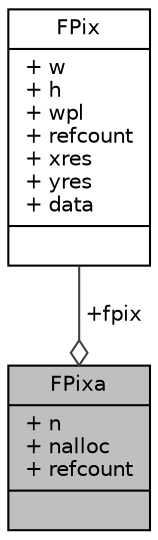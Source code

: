 digraph "FPixa"
{
 // LATEX_PDF_SIZE
  edge [fontname="Helvetica",fontsize="10",labelfontname="Helvetica",labelfontsize="10"];
  node [fontname="Helvetica",fontsize="10",shape=record];
  Node1 [label="{FPixa\n|+ n\l+ nalloc\l+ refcount\l|}",height=0.2,width=0.4,color="black", fillcolor="grey75", style="filled", fontcolor="black",tooltip=" "];
  Node2 -> Node1 [color="grey25",fontsize="10",style="solid",label=" +fpix" ,arrowhead="odiamond",fontname="Helvetica"];
  Node2 [label="{FPix\n|+ w\l+ h\l+ wpl\l+ refcount\l+ xres\l+ yres\l+ data\l|}",height=0.2,width=0.4,color="black", fillcolor="white", style="filled",URL="$struct_f_pix.html",tooltip=" "];
}
